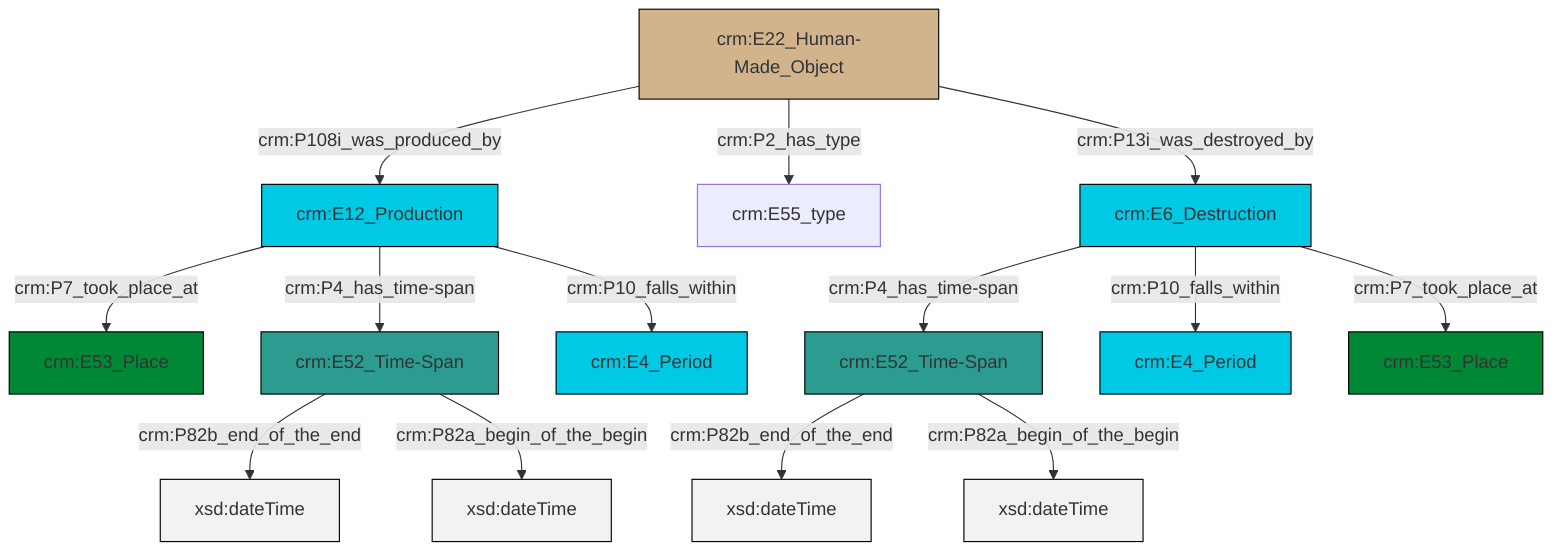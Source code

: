 graph TD
classDef Literal fill:#f2f2f2,stroke:#000000;
classDef CRM_Entity fill:#FFFFFF,stroke:#000000;
classDef Temporal_Entity fill:#00C9E6, stroke:#000000;
classDef Type fill:#E18312, stroke:#000000;
classDef Time-Span fill:#2C9C91, stroke:#000000;
classDef Appellation fill:#FFEB7F, stroke:#000000;
classDef Place fill:#008836, stroke:#000000;
classDef Persistent_Item fill:#B266B2, stroke:#000000;
classDef Conceptual_Object fill:#FFD700, stroke:#000000;
classDef Physical_Thing fill:#D2B48C, stroke:#000000;
classDef Actor fill:#f58aad, stroke:#000000;
classDef PC_Classes fill:#4ce600, stroke:#000000;
classDef Multi fill:#cccccc,stroke:#000000;

2["crm:E52_Time-Span"]:::Time-Span -->|crm:P82b_end_of_the_end| 3[xsd:dateTime]:::Literal
6["crm:E22_Human-Made_Object"]:::Physical_Thing -->|crm:P108i_was_produced_by| 7["crm:E12_Production"]:::Temporal_Entity
8["crm:E52_Time-Span"]:::Time-Span -->|crm:P82b_end_of_the_end| 9[xsd:dateTime]:::Literal
8["crm:E52_Time-Span"]:::Time-Span -->|crm:P82a_begin_of_the_begin| 11[xsd:dateTime]:::Literal
7["crm:E12_Production"]:::Temporal_Entity -->|crm:P7_took_place_at| 0["crm:E53_Place"]:::Place
15["crm:E6_Destruction"]:::Temporal_Entity -->|crm:P4_has_time-span| 2["crm:E52_Time-Span"]:::Time-Span
15["crm:E6_Destruction"]:::Temporal_Entity -->|crm:P10_falls_within| 16["crm:E4_Period"]:::Temporal_Entity
15["crm:E6_Destruction"]:::Temporal_Entity -->|crm:P7_took_place_at| 19["crm:E53_Place"]:::Place
7["crm:E12_Production"]:::Temporal_Entity -->|crm:P10_falls_within| 4["crm:E4_Period"]:::Temporal_Entity
7["crm:E12_Production"]:::Temporal_Entity -->|crm:P4_has_time-span| 8["crm:E52_Time-Span"]:::Time-Span
6["crm:E22_Human-Made_Object"]:::Physical_Thing -->|crm:P2_has_type| 12["crm:E55_type"]:::Default
2["crm:E52_Time-Span"]:::Time-Span -->|crm:P82a_begin_of_the_begin| 22[xsd:dateTime]:::Literal
6["crm:E22_Human-Made_Object"]:::Physical_Thing -->|crm:P13i_was_destroyed_by| 15["crm:E6_Destruction"]:::Temporal_Entity
